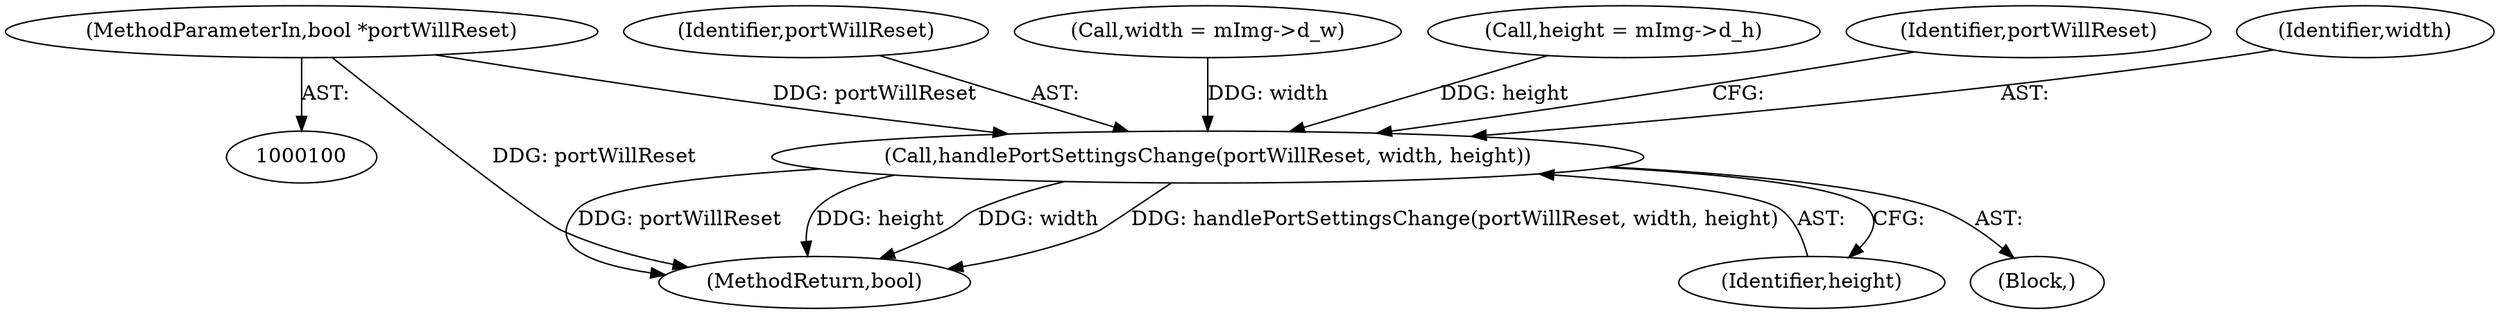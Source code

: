 digraph "0_Android_f9ed2fe6d61259e779a37d4c2d7edb33a1c1f8ba@pointer" {
"1000104" [label="(MethodParameterIn,bool *portWillReset)"];
"1000220" [label="(Call,handlePortSettingsChange(portWillReset, width, height))"];
"1000223" [label="(Identifier,height)"];
"1000221" [label="(Identifier,portWillReset)"];
"1000416" [label="(MethodReturn,bool)"];
"1000104" [label="(MethodParameterIn,bool *portWillReset)"];
"1000220" [label="(Call,handlePortSettingsChange(portWillReset, width, height))"];
"1000195" [label="(Call,width = mImg->d_w)"];
"1000201" [label="(Call,height = mImg->d_h)"];
"1000226" [label="(Identifier,portWillReset)"];
"1000222" [label="(Identifier,width)"];
"1000174" [label="(Block,)"];
"1000104" -> "1000100"  [label="AST: "];
"1000104" -> "1000416"  [label="DDG: portWillReset"];
"1000104" -> "1000220"  [label="DDG: portWillReset"];
"1000220" -> "1000174"  [label="AST: "];
"1000220" -> "1000223"  [label="CFG: "];
"1000221" -> "1000220"  [label="AST: "];
"1000222" -> "1000220"  [label="AST: "];
"1000223" -> "1000220"  [label="AST: "];
"1000226" -> "1000220"  [label="CFG: "];
"1000220" -> "1000416"  [label="DDG: portWillReset"];
"1000220" -> "1000416"  [label="DDG: height"];
"1000220" -> "1000416"  [label="DDG: width"];
"1000220" -> "1000416"  [label="DDG: handlePortSettingsChange(portWillReset, width, height)"];
"1000195" -> "1000220"  [label="DDG: width"];
"1000201" -> "1000220"  [label="DDG: height"];
}
